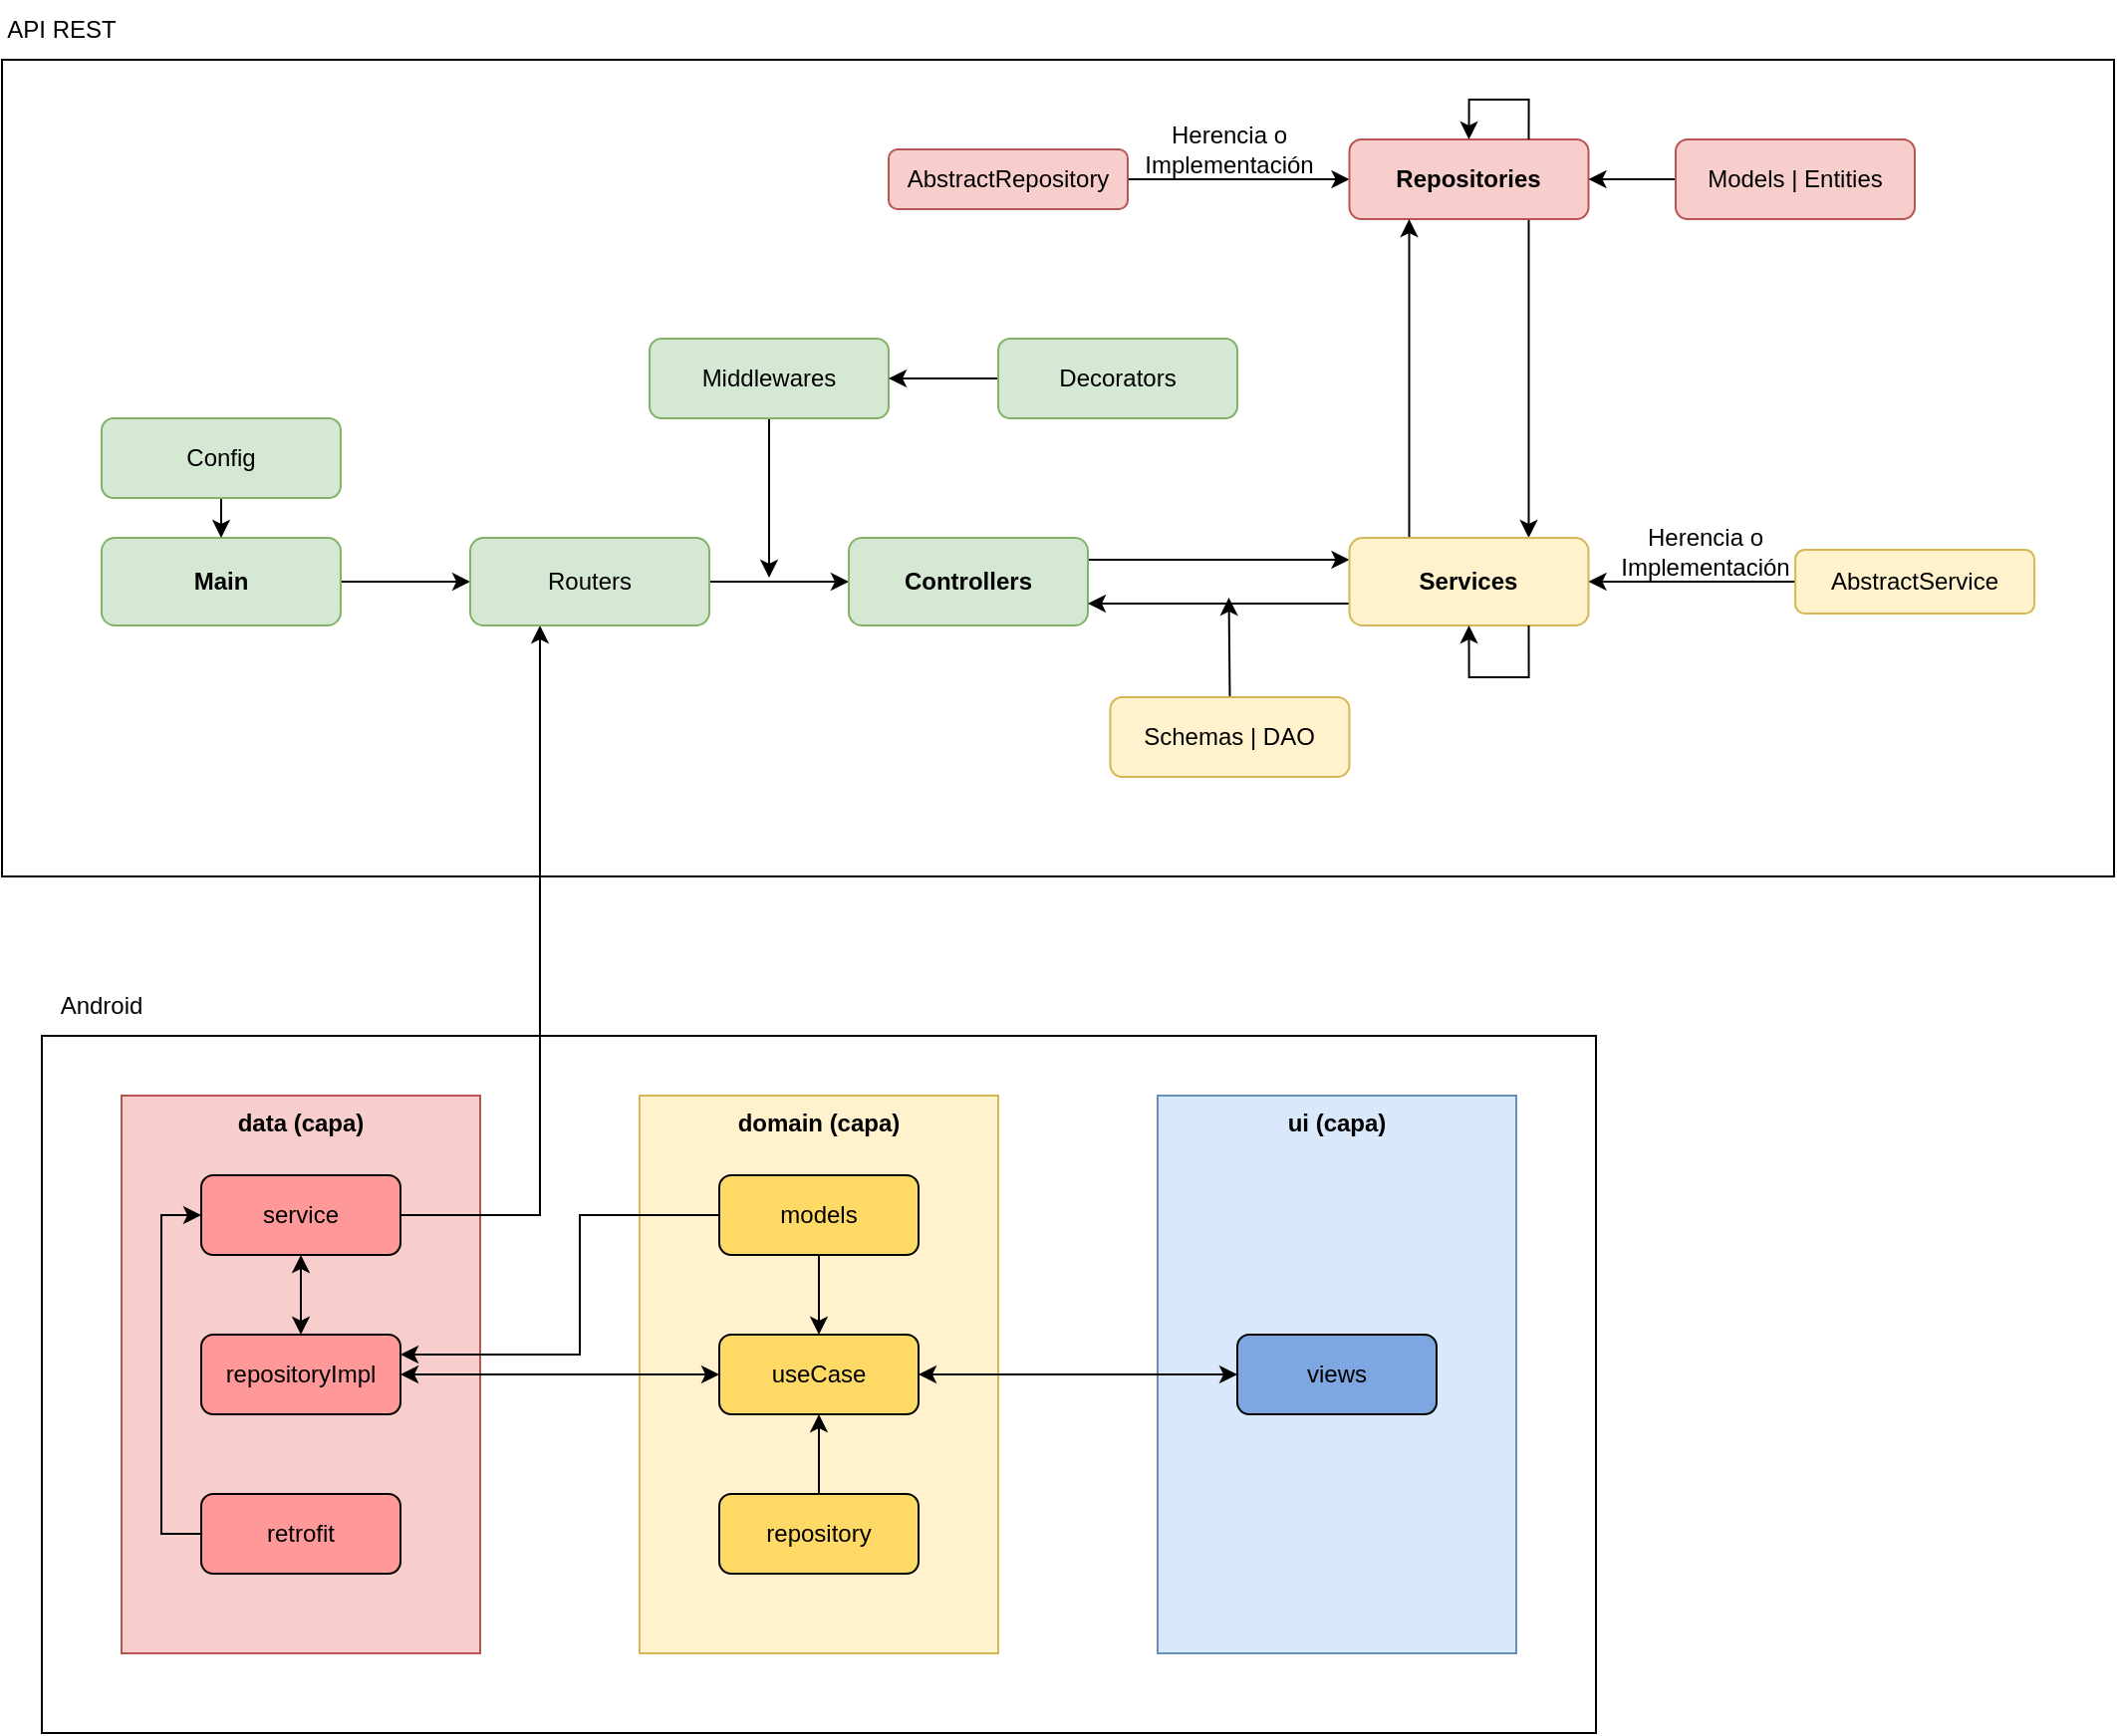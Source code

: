 <mxfile version="20.2.8" type="device"><diagram id="IY-P_8MODQAt2aEsk3uY" name="Página-1"><mxGraphModel dx="1378" dy="1908" grid="1" gridSize="10" guides="1" tooltips="1" connect="1" arrows="1" fold="1" page="1" pageScale="1" pageWidth="1169" pageHeight="827" math="0" shadow="0"><root><mxCell id="0"/><mxCell id="1" parent="0"/><mxCell id="Ty3Zbkm7cIgxRznnzqua-94" value="" style="rounded=0;whiteSpace=wrap;html=1;" vertex="1" parent="1"><mxGeometry x="20" y="-240" width="1060" height="410" as="geometry"/></mxCell><mxCell id="Ty3Zbkm7cIgxRznnzqua-56" value="" style="rounded=0;whiteSpace=wrap;html=1;" vertex="1" parent="1"><mxGeometry x="40" y="250" width="780" height="350" as="geometry"/></mxCell><mxCell id="Ty3Zbkm7cIgxRznnzqua-39" value="&lt;b&gt;ui (capa)&lt;/b&gt;" style="rounded=0;whiteSpace=wrap;html=1;align=center;verticalAlign=top;fillColor=#dae8fc;strokeColor=#6c8ebf;" vertex="1" parent="1"><mxGeometry x="600" y="280" width="180" height="280" as="geometry"/></mxCell><mxCell id="Ty3Zbkm7cIgxRznnzqua-40" value="&lt;b&gt;domain (capa)&lt;/b&gt;" style="rounded=0;whiteSpace=wrap;html=1;align=center;verticalAlign=top;fillColor=#fff2cc;strokeColor=#d6b656;" vertex="1" parent="1"><mxGeometry x="340" y="280" width="180" height="280" as="geometry"/></mxCell><mxCell id="Ty3Zbkm7cIgxRznnzqua-41" value="&lt;b&gt;data (capa)&lt;/b&gt;" style="rounded=0;whiteSpace=wrap;html=1;align=center;verticalAlign=top;fillColor=#f8cecc;strokeColor=#b85450;" vertex="1" parent="1"><mxGeometry x="80" y="280" width="180" height="280" as="geometry"/></mxCell><mxCell id="Ty3Zbkm7cIgxRznnzqua-42" value="" style="edgeStyle=orthogonalEdgeStyle;rounded=0;orthogonalLoop=1;jettySize=auto;html=1;entryX=0;entryY=0.5;entryDx=0;entryDy=0;" edge="1" parent="1" source="Ty3Zbkm7cIgxRznnzqua-43" target="Ty3Zbkm7cIgxRznnzqua-45"><mxGeometry relative="1" as="geometry"><Array as="points"><mxPoint x="100" y="500"/><mxPoint x="100" y="340"/></Array></mxGeometry></mxCell><mxCell id="Ty3Zbkm7cIgxRznnzqua-43" value="retrofit" style="rounded=1;whiteSpace=wrap;html=1;fillColor=#FF9999;strokeColor=#000000;" vertex="1" parent="1"><mxGeometry x="120" y="480" width="100" height="40" as="geometry"/></mxCell><mxCell id="Ty3Zbkm7cIgxRznnzqua-44" value="" style="edgeStyle=orthogonalEdgeStyle;rounded=0;orthogonalLoop=1;jettySize=auto;html=1;startArrow=classic;startFill=1;" edge="1" parent="1" source="Ty3Zbkm7cIgxRznnzqua-45" target="Ty3Zbkm7cIgxRznnzqua-47"><mxGeometry relative="1" as="geometry"/></mxCell><mxCell id="Ty3Zbkm7cIgxRznnzqua-99" style="edgeStyle=orthogonalEdgeStyle;rounded=0;orthogonalLoop=1;jettySize=auto;html=1;exitX=1;exitY=0.5;exitDx=0;exitDy=0;" edge="1" parent="1" source="Ty3Zbkm7cIgxRznnzqua-45" target="Ty3Zbkm7cIgxRznnzqua-65"><mxGeometry relative="1" as="geometry"><Array as="points"><mxPoint x="290" y="340"/></Array></mxGeometry></mxCell><mxCell id="Ty3Zbkm7cIgxRznnzqua-45" value="service" style="rounded=1;whiteSpace=wrap;html=1;fillColor=#FF9999;strokeColor=#000000;" vertex="1" parent="1"><mxGeometry x="120" y="320" width="100" height="40" as="geometry"/></mxCell><mxCell id="Ty3Zbkm7cIgxRznnzqua-46" value="" style="edgeStyle=orthogonalEdgeStyle;rounded=0;orthogonalLoop=1;jettySize=auto;html=1;entryX=0;entryY=0.5;entryDx=0;entryDy=0;strokeColor=default;flowAnimation=0;shadow=0;startArrow=classic;startFill=1;" edge="1" parent="1" source="Ty3Zbkm7cIgxRznnzqua-47" target="Ty3Zbkm7cIgxRznnzqua-54"><mxGeometry relative="1" as="geometry"><Array as="points"><mxPoint x="310" y="420"/><mxPoint x="310" y="420"/></Array></mxGeometry></mxCell><mxCell id="Ty3Zbkm7cIgxRznnzqua-47" value="repositoryImpl" style="rounded=1;whiteSpace=wrap;html=1;fillColor=#FF9999;strokeColor=#000000;" vertex="1" parent="1"><mxGeometry x="120" y="400" width="100" height="40" as="geometry"/></mxCell><mxCell id="Ty3Zbkm7cIgxRznnzqua-48" style="edgeStyle=orthogonalEdgeStyle;rounded=0;orthogonalLoop=1;jettySize=auto;html=1;entryX=1;entryY=0.25;entryDx=0;entryDy=0;" edge="1" parent="1" source="Ty3Zbkm7cIgxRznnzqua-50" target="Ty3Zbkm7cIgxRznnzqua-47"><mxGeometry relative="1" as="geometry"><Array as="points"><mxPoint x="310" y="340"/><mxPoint x="310" y="410"/></Array></mxGeometry></mxCell><mxCell id="Ty3Zbkm7cIgxRznnzqua-49" value="" style="edgeStyle=orthogonalEdgeStyle;rounded=0;orthogonalLoop=1;jettySize=auto;html=1;" edge="1" parent="1" source="Ty3Zbkm7cIgxRznnzqua-50" target="Ty3Zbkm7cIgxRznnzqua-54"><mxGeometry relative="1" as="geometry"/></mxCell><mxCell id="Ty3Zbkm7cIgxRznnzqua-50" value="models" style="rounded=1;whiteSpace=wrap;html=1;fillColor=#FFD966;strokeColor=#000000;" vertex="1" parent="1"><mxGeometry x="380" y="320" width="100" height="40" as="geometry"/></mxCell><mxCell id="Ty3Zbkm7cIgxRznnzqua-51" value="" style="edgeStyle=orthogonalEdgeStyle;rounded=0;orthogonalLoop=1;jettySize=auto;html=1;" edge="1" parent="1" source="Ty3Zbkm7cIgxRznnzqua-52" target="Ty3Zbkm7cIgxRznnzqua-54"><mxGeometry relative="1" as="geometry"/></mxCell><mxCell id="Ty3Zbkm7cIgxRznnzqua-52" value="repository" style="rounded=1;whiteSpace=wrap;html=1;fillColor=#FFD966;" vertex="1" parent="1"><mxGeometry x="380" y="480" width="100" height="40" as="geometry"/></mxCell><mxCell id="Ty3Zbkm7cIgxRznnzqua-53" value="" style="edgeStyle=orthogonalEdgeStyle;rounded=0;orthogonalLoop=1;jettySize=auto;html=1;entryX=0;entryY=0.5;entryDx=0;entryDy=0;startArrow=classic;startFill=1;" edge="1" parent="1" source="Ty3Zbkm7cIgxRznnzqua-54" target="Ty3Zbkm7cIgxRznnzqua-55"><mxGeometry relative="1" as="geometry"><mxPoint x="570" y="420" as="targetPoint"/></mxGeometry></mxCell><mxCell id="Ty3Zbkm7cIgxRznnzqua-54" value="useCase" style="rounded=1;whiteSpace=wrap;html=1;fillColor=#FFD966;" vertex="1" parent="1"><mxGeometry x="380" y="400" width="100" height="40" as="geometry"/></mxCell><mxCell id="Ty3Zbkm7cIgxRznnzqua-55" value="views" style="rounded=1;whiteSpace=wrap;html=1;fillColor=#7EA6E0;" vertex="1" parent="1"><mxGeometry x="640" y="400" width="100" height="40" as="geometry"/></mxCell><mxCell id="Ty3Zbkm7cIgxRznnzqua-57" value="Android" style="text;html=1;strokeColor=none;fillColor=none;align=center;verticalAlign=middle;whiteSpace=wrap;rounded=0;" vertex="1" parent="1"><mxGeometry x="40" y="220" width="60" height="30" as="geometry"/></mxCell><mxCell id="Ty3Zbkm7cIgxRznnzqua-58" style="edgeStyle=orthogonalEdgeStyle;rounded=0;orthogonalLoop=1;jettySize=auto;html=1;exitX=1;exitY=0.5;exitDx=0;exitDy=0;entryX=0;entryY=0.5;entryDx=0;entryDy=0;" edge="1" parent="1" source="Ty3Zbkm7cIgxRznnzqua-59" target="Ty3Zbkm7cIgxRznnzqua-65"><mxGeometry relative="1" as="geometry"/></mxCell><mxCell id="Ty3Zbkm7cIgxRznnzqua-59" value="&lt;b&gt;Main&lt;/b&gt;" style="rounded=1;whiteSpace=wrap;html=1;fillColor=#d5e8d4;strokeColor=#82b366;" vertex="1" parent="1"><mxGeometry x="70" width="120" height="44" as="geometry"/></mxCell><mxCell id="Ty3Zbkm7cIgxRznnzqua-96" style="edgeStyle=orthogonalEdgeStyle;rounded=0;orthogonalLoop=1;jettySize=auto;html=1;exitX=0.5;exitY=1;exitDx=0;exitDy=0;entryX=0.5;entryY=0;entryDx=0;entryDy=0;" edge="1" parent="1" source="Ty3Zbkm7cIgxRznnzqua-63" target="Ty3Zbkm7cIgxRznnzqua-59"><mxGeometry relative="1" as="geometry"/></mxCell><mxCell id="Ty3Zbkm7cIgxRznnzqua-63" value="&lt;span&gt;Config&lt;/span&gt;" style="rounded=1;whiteSpace=wrap;html=1;fillColor=#d5e8d4;strokeColor=#82b366;fontStyle=0" vertex="1" parent="1"><mxGeometry x="70" y="-60" width="120" height="40" as="geometry"/></mxCell><mxCell id="Ty3Zbkm7cIgxRznnzqua-64" style="edgeStyle=orthogonalEdgeStyle;rounded=0;orthogonalLoop=1;jettySize=auto;html=1;exitX=1;exitY=0.5;exitDx=0;exitDy=0;entryX=0;entryY=0.5;entryDx=0;entryDy=0;" edge="1" parent="1" source="Ty3Zbkm7cIgxRznnzqua-65" target="Ty3Zbkm7cIgxRznnzqua-67"><mxGeometry relative="1" as="geometry"/></mxCell><mxCell id="Ty3Zbkm7cIgxRznnzqua-65" value="&lt;span&gt;Routers&lt;br&gt;&lt;/span&gt;" style="rounded=1;whiteSpace=wrap;html=1;fillColor=#d5e8d4;strokeColor=#82b366;fontStyle=0" vertex="1" parent="1"><mxGeometry x="255" width="120" height="44" as="geometry"/></mxCell><mxCell id="Ty3Zbkm7cIgxRznnzqua-66" style="edgeStyle=orthogonalEdgeStyle;rounded=0;orthogonalLoop=1;jettySize=auto;html=1;exitX=1;exitY=0.25;exitDx=0;exitDy=0;entryX=0;entryY=0.25;entryDx=0;entryDy=0;fontColor=#000000;" edge="1" parent="1" source="Ty3Zbkm7cIgxRznnzqua-67" target="Ty3Zbkm7cIgxRznnzqua-80"><mxGeometry relative="1" as="geometry"/></mxCell><mxCell id="Ty3Zbkm7cIgxRznnzqua-67" value="&lt;b&gt;Controllers&lt;/b&gt;" style="rounded=1;whiteSpace=wrap;html=1;fillColor=#d5e8d4;strokeColor=#82b366;" vertex="1" parent="1"><mxGeometry x="445" width="120" height="44" as="geometry"/></mxCell><mxCell id="Ty3Zbkm7cIgxRznnzqua-68" style="edgeStyle=orthogonalEdgeStyle;rounded=0;orthogonalLoop=1;jettySize=auto;html=1;exitX=0.5;exitY=0;exitDx=0;exitDy=0;fontColor=#000000;" edge="1" parent="1" source="Ty3Zbkm7cIgxRznnzqua-69"><mxGeometry relative="1" as="geometry"><mxPoint x="635.75" y="30.0" as="targetPoint"/></mxGeometry></mxCell><mxCell id="Ty3Zbkm7cIgxRznnzqua-69" value="&lt;span&gt;Schemas | DAO&lt;/span&gt;" style="rounded=1;whiteSpace=wrap;html=1;fillColor=#fff2cc;strokeColor=#d6b656;fontStyle=0" vertex="1" parent="1"><mxGeometry x="576.25" y="80" width="120" height="40" as="geometry"/></mxCell><mxCell id="Ty3Zbkm7cIgxRznnzqua-71" value="Herencia o Implementación" style="text;html=1;strokeColor=none;fillColor=none;align=center;verticalAlign=middle;whiteSpace=wrap;rounded=0;" vertex="1" parent="1"><mxGeometry x="606.25" y="-210" width="60" height="30" as="geometry"/></mxCell><mxCell id="Ty3Zbkm7cIgxRznnzqua-74" style="edgeStyle=orthogonalEdgeStyle;rounded=0;orthogonalLoop=1;jettySize=auto;html=1;exitX=1;exitY=0.5;exitDx=0;exitDy=0;entryX=0;entryY=0.5;entryDx=0;entryDy=0;fontColor=#000000;" edge="1" parent="1" source="Ty3Zbkm7cIgxRznnzqua-75" target="Ty3Zbkm7cIgxRznnzqua-77"><mxGeometry relative="1" as="geometry"/></mxCell><mxCell id="Ty3Zbkm7cIgxRznnzqua-75" value="AbstractRepository" style="rounded=1;whiteSpace=wrap;html=1;fillColor=#f8cecc;strokeColor=#b85450;fontColor=#000000;" vertex="1" parent="1"><mxGeometry x="465" y="-195" width="120" height="30" as="geometry"/></mxCell><mxCell id="Ty3Zbkm7cIgxRznnzqua-76" style="edgeStyle=orthogonalEdgeStyle;rounded=0;orthogonalLoop=1;jettySize=auto;html=1;exitX=0.75;exitY=1;exitDx=0;exitDy=0;entryX=0.75;entryY=0;entryDx=0;entryDy=0;fontColor=#000000;" edge="1" parent="1" source="Ty3Zbkm7cIgxRznnzqua-77" target="Ty3Zbkm7cIgxRznnzqua-80"><mxGeometry relative="1" as="geometry"/></mxCell><mxCell id="Ty3Zbkm7cIgxRznnzqua-77" value="&lt;b&gt;Repositories&lt;/b&gt;" style="rounded=1;whiteSpace=wrap;html=1;fillColor=#f8cecc;strokeColor=#b85450;fontColor=#000000;" vertex="1" parent="1"><mxGeometry x="696.25" y="-200" width="120" height="40" as="geometry"/></mxCell><mxCell id="Ty3Zbkm7cIgxRznnzqua-78" style="edgeStyle=orthogonalEdgeStyle;rounded=0;orthogonalLoop=1;jettySize=auto;html=1;exitX=0.25;exitY=0;exitDx=0;exitDy=0;entryX=0.25;entryY=1;entryDx=0;entryDy=0;fontColor=#000000;" edge="1" parent="1" source="Ty3Zbkm7cIgxRznnzqua-80" target="Ty3Zbkm7cIgxRznnzqua-77"><mxGeometry relative="1" as="geometry"/></mxCell><mxCell id="Ty3Zbkm7cIgxRznnzqua-79" style="edgeStyle=orthogonalEdgeStyle;rounded=0;orthogonalLoop=1;jettySize=auto;html=1;exitX=0;exitY=0.75;exitDx=0;exitDy=0;entryX=1;entryY=0.75;entryDx=0;entryDy=0;fontColor=#000000;" edge="1" parent="1" source="Ty3Zbkm7cIgxRznnzqua-80" target="Ty3Zbkm7cIgxRznnzqua-67"><mxGeometry relative="1" as="geometry"/></mxCell><mxCell id="Ty3Zbkm7cIgxRznnzqua-80" value="&lt;b&gt;Services&lt;/b&gt;" style="rounded=1;whiteSpace=wrap;html=1;fillColor=#fff2cc;strokeColor=#d6b656;" vertex="1" parent="1"><mxGeometry x="696.25" width="120" height="44" as="geometry"/></mxCell><mxCell id="Ty3Zbkm7cIgxRznnzqua-84" style="edgeStyle=orthogonalEdgeStyle;rounded=0;orthogonalLoop=1;jettySize=auto;html=1;exitX=0;exitY=0.5;exitDx=0;exitDy=0;entryX=1;entryY=0.5;entryDx=0;entryDy=0;" edge="1" parent="1" source="Ty3Zbkm7cIgxRznnzqua-85" target="Ty3Zbkm7cIgxRznnzqua-80"><mxGeometry relative="1" as="geometry"/></mxCell><mxCell id="Ty3Zbkm7cIgxRznnzqua-85" value="AbstractService" style="rounded=1;whiteSpace=wrap;html=1;fillColor=#fff2cc;strokeColor=#d6b656;" vertex="1" parent="1"><mxGeometry x="920.05" y="6" width="120" height="32" as="geometry"/></mxCell><mxCell id="Ty3Zbkm7cIgxRznnzqua-86" value="Herencia o Implementación" style="text;html=1;strokeColor=none;fillColor=none;align=center;verticalAlign=middle;whiteSpace=wrap;rounded=0;" vertex="1" parent="1"><mxGeometry x="845" y="-8" width="60" height="30" as="geometry"/></mxCell><mxCell id="Ty3Zbkm7cIgxRznnzqua-87" style="edgeStyle=orthogonalEdgeStyle;rounded=0;orthogonalLoop=1;jettySize=auto;html=1;exitX=0.75;exitY=1;exitDx=0;exitDy=0;entryX=0.5;entryY=1;entryDx=0;entryDy=0;" edge="1" parent="1" source="Ty3Zbkm7cIgxRznnzqua-80" target="Ty3Zbkm7cIgxRznnzqua-80"><mxGeometry relative="1" as="geometry"><Array as="points"><mxPoint x="786" y="70"/><mxPoint x="756" y="70"/></Array></mxGeometry></mxCell><mxCell id="Ty3Zbkm7cIgxRznnzqua-88" style="edgeStyle=orthogonalEdgeStyle;rounded=0;orthogonalLoop=1;jettySize=auto;html=1;exitX=0.75;exitY=0;exitDx=0;exitDy=0;entryX=0.5;entryY=0;entryDx=0;entryDy=0;" edge="1" parent="1" source="Ty3Zbkm7cIgxRznnzqua-77" target="Ty3Zbkm7cIgxRznnzqua-77"><mxGeometry relative="1" as="geometry"><Array as="points"><mxPoint x="786" y="-220"/><mxPoint x="756" y="-220"/></Array></mxGeometry></mxCell><mxCell id="Ty3Zbkm7cIgxRznnzqua-89" style="edgeStyle=orthogonalEdgeStyle;rounded=0;orthogonalLoop=1;jettySize=auto;html=1;exitX=0.5;exitY=1;exitDx=0;exitDy=0;" edge="1" parent="1" source="Ty3Zbkm7cIgxRznnzqua-90"><mxGeometry relative="1" as="geometry"><mxPoint x="405" y="20" as="targetPoint"/></mxGeometry></mxCell><mxCell id="Ty3Zbkm7cIgxRznnzqua-90" value="Middlewares" style="rounded=1;whiteSpace=wrap;html=1;fillColor=#d5e8d4;strokeColor=#82b366;" vertex="1" parent="1"><mxGeometry x="345" y="-100" width="120" height="40" as="geometry"/></mxCell><mxCell id="Ty3Zbkm7cIgxRznnzqua-97" style="edgeStyle=orthogonalEdgeStyle;rounded=0;orthogonalLoop=1;jettySize=auto;html=1;exitX=0;exitY=0.5;exitDx=0;exitDy=0;entryX=1;entryY=0.5;entryDx=0;entryDy=0;" edge="1" parent="1" source="Ty3Zbkm7cIgxRznnzqua-92" target="Ty3Zbkm7cIgxRznnzqua-90"><mxGeometry relative="1" as="geometry"/></mxCell><mxCell id="Ty3Zbkm7cIgxRznnzqua-92" value="Decorators" style="rounded=1;whiteSpace=wrap;html=1;fillColor=#d5e8d4;strokeColor=#82b366;" vertex="1" parent="1"><mxGeometry x="520" y="-100" width="120" height="40" as="geometry"/></mxCell><mxCell id="Ty3Zbkm7cIgxRznnzqua-95" style="edgeStyle=orthogonalEdgeStyle;rounded=0;orthogonalLoop=1;jettySize=auto;html=1;exitX=0;exitY=0.5;exitDx=0;exitDy=0;entryX=1;entryY=0.5;entryDx=0;entryDy=0;" edge="1" parent="1" source="Ty3Zbkm7cIgxRznnzqua-73" target="Ty3Zbkm7cIgxRznnzqua-77"><mxGeometry relative="1" as="geometry"/></mxCell><mxCell id="Ty3Zbkm7cIgxRznnzqua-73" value="&lt;font&gt;Models | Entities&lt;/font&gt;" style="rounded=1;whiteSpace=wrap;html=1;fillColor=#f8cecc;strokeColor=#b85450;fontColor=#000000;" vertex="1" parent="1"><mxGeometry x="860" y="-200" width="120" height="40" as="geometry"/></mxCell><mxCell id="Ty3Zbkm7cIgxRznnzqua-98" value="API REST" style="text;html=1;strokeColor=none;fillColor=none;align=center;verticalAlign=middle;whiteSpace=wrap;rounded=0;" vertex="1" parent="1"><mxGeometry x="20" y="-270" width="60" height="30" as="geometry"/></mxCell></root></mxGraphModel></diagram></mxfile>